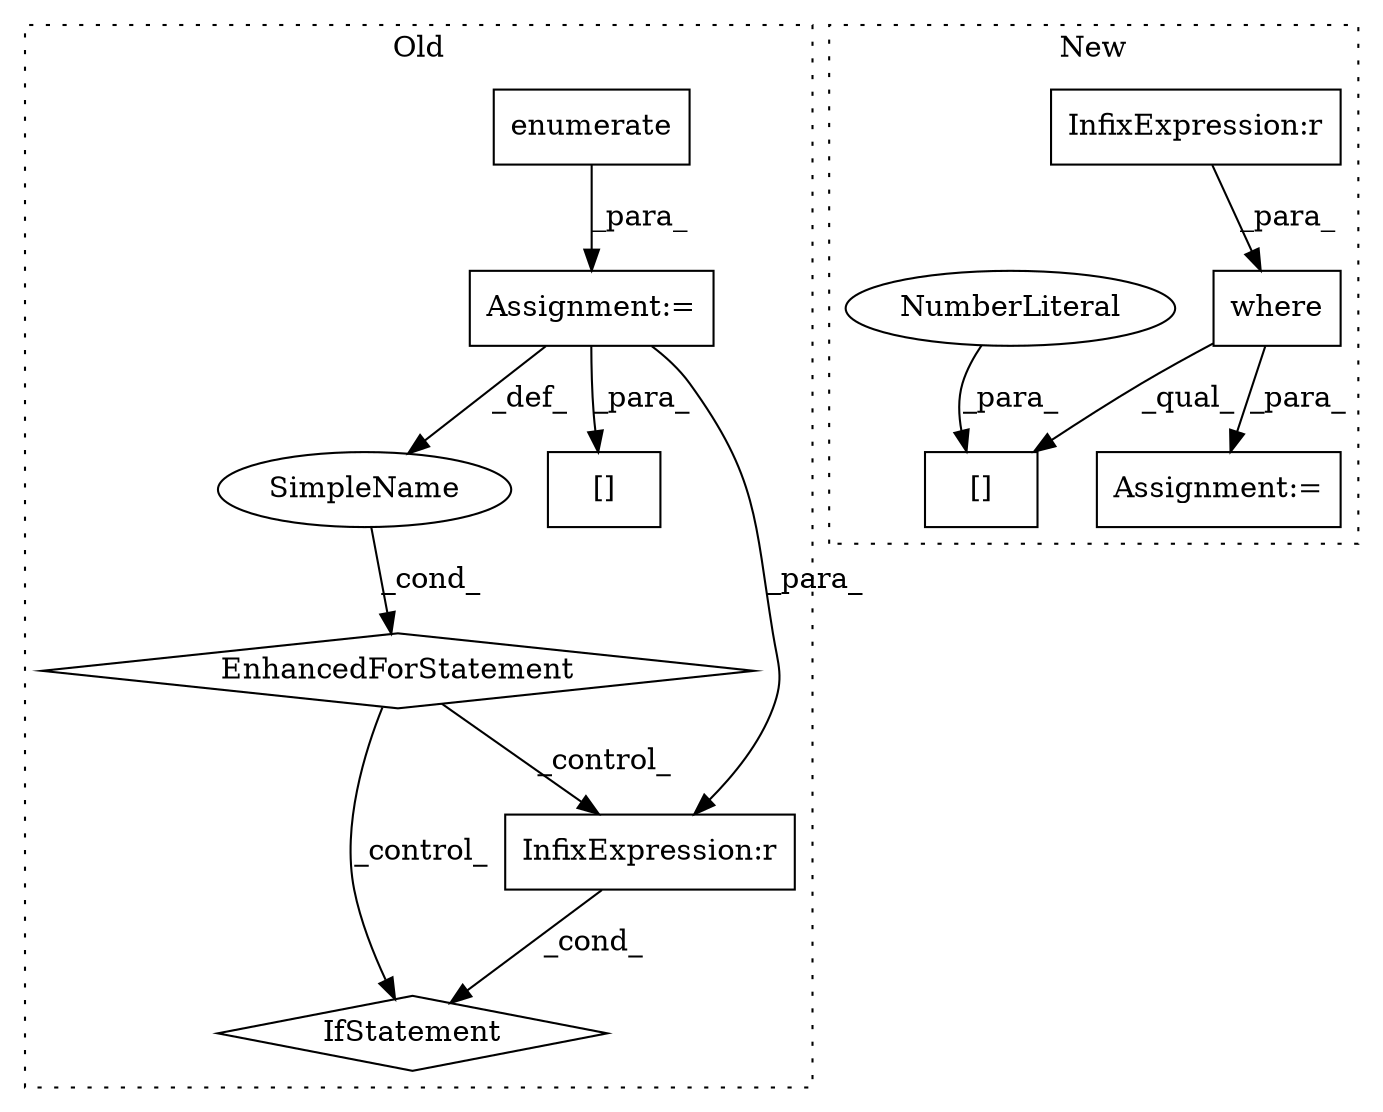 digraph G {
subgraph cluster0 {
1 [label="EnhancedForStatement" a="70" s="5639,5731" l="63,2" shape="diamond"];
3 [label="Assignment:=" a="7" s="5639,5731" l="63,2" shape="box"];
6 [label="IfStatement" a="25" s="5906,5919" l="4,2" shape="diamond"];
7 [label="SimpleName" a="42" s="5706" l="1" shape="ellipse"];
10 [label="[]" a="2" s="5859,5893" l="19,2" shape="box"];
11 [label="enumerate" a="32" s="5710,5730" l="10,1" shape="box"];
12 [label="InfixExpression:r" a="27" s="5911" l="4" shape="box"];
label = "Old";
style="dotted";
}
subgraph cluster1 {
2 [label="where" a="32" s="5596,5612" l="6,1" shape="box"];
4 [label="Assignment:=" a="7" s="5626" l="1" shape="box"];
5 [label="InfixExpression:r" a="27" s="5606" l="4" shape="box"];
8 [label="[]" a="2" s="5720,5736" l="15,1" shape="box"];
9 [label="NumberLiteral" a="34" s="5735" l="1" shape="ellipse"];
label = "New";
style="dotted";
}
1 -> 12 [label="_control_"];
1 -> 6 [label="_control_"];
2 -> 4 [label="_para_"];
2 -> 8 [label="_qual_"];
3 -> 7 [label="_def_"];
3 -> 12 [label="_para_"];
3 -> 10 [label="_para_"];
5 -> 2 [label="_para_"];
7 -> 1 [label="_cond_"];
9 -> 8 [label="_para_"];
11 -> 3 [label="_para_"];
12 -> 6 [label="_cond_"];
}
